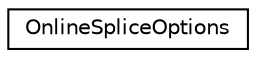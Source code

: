 digraph "Graphical Class Hierarchy"
{
  edge [fontname="Helvetica",fontsize="10",labelfontname="Helvetica",labelfontsize="10"];
  node [fontname="Helvetica",fontsize="10",shape=record];
  rankdir="LR";
  Node0 [label="OnlineSpliceOptions",height=0.2,width=0.4,color="black", fillcolor="white", style="filled",URL="$structkaldi_1_1OnlineSpliceOptions.html"];
}
